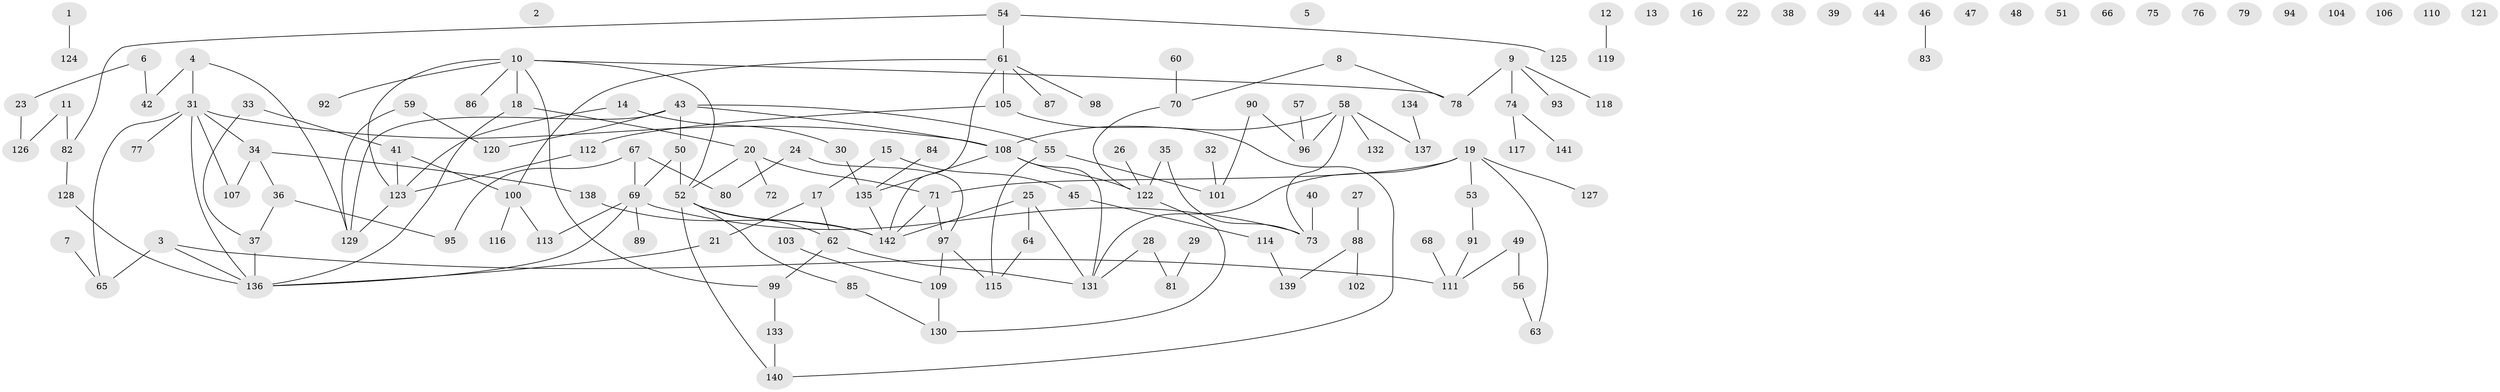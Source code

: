 // Generated by graph-tools (version 1.1) at 2025/39/03/09/25 04:39:30]
// undirected, 142 vertices, 156 edges
graph export_dot {
graph [start="1"]
  node [color=gray90,style=filled];
  1;
  2;
  3;
  4;
  5;
  6;
  7;
  8;
  9;
  10;
  11;
  12;
  13;
  14;
  15;
  16;
  17;
  18;
  19;
  20;
  21;
  22;
  23;
  24;
  25;
  26;
  27;
  28;
  29;
  30;
  31;
  32;
  33;
  34;
  35;
  36;
  37;
  38;
  39;
  40;
  41;
  42;
  43;
  44;
  45;
  46;
  47;
  48;
  49;
  50;
  51;
  52;
  53;
  54;
  55;
  56;
  57;
  58;
  59;
  60;
  61;
  62;
  63;
  64;
  65;
  66;
  67;
  68;
  69;
  70;
  71;
  72;
  73;
  74;
  75;
  76;
  77;
  78;
  79;
  80;
  81;
  82;
  83;
  84;
  85;
  86;
  87;
  88;
  89;
  90;
  91;
  92;
  93;
  94;
  95;
  96;
  97;
  98;
  99;
  100;
  101;
  102;
  103;
  104;
  105;
  106;
  107;
  108;
  109;
  110;
  111;
  112;
  113;
  114;
  115;
  116;
  117;
  118;
  119;
  120;
  121;
  122;
  123;
  124;
  125;
  126;
  127;
  128;
  129;
  130;
  131;
  132;
  133;
  134;
  135;
  136;
  137;
  138;
  139;
  140;
  141;
  142;
  1 -- 124;
  3 -- 65;
  3 -- 111;
  3 -- 136;
  4 -- 31;
  4 -- 42;
  4 -- 129;
  6 -- 23;
  6 -- 42;
  7 -- 65;
  8 -- 70;
  8 -- 78;
  9 -- 74;
  9 -- 78;
  9 -- 93;
  9 -- 118;
  10 -- 18;
  10 -- 52;
  10 -- 78;
  10 -- 86;
  10 -- 92;
  10 -- 99;
  10 -- 123;
  11 -- 82;
  11 -- 126;
  12 -- 119;
  14 -- 30;
  14 -- 123;
  15 -- 17;
  15 -- 45;
  17 -- 21;
  17 -- 62;
  18 -- 20;
  18 -- 136;
  19 -- 53;
  19 -- 63;
  19 -- 71;
  19 -- 127;
  19 -- 131;
  20 -- 52;
  20 -- 71;
  20 -- 72;
  21 -- 136;
  23 -- 126;
  24 -- 80;
  24 -- 97;
  25 -- 64;
  25 -- 131;
  25 -- 142;
  26 -- 122;
  27 -- 88;
  28 -- 81;
  28 -- 131;
  29 -- 81;
  30 -- 135;
  31 -- 34;
  31 -- 65;
  31 -- 77;
  31 -- 107;
  31 -- 108;
  31 -- 136;
  32 -- 101;
  33 -- 37;
  33 -- 41;
  34 -- 36;
  34 -- 107;
  34 -- 138;
  35 -- 73;
  35 -- 122;
  36 -- 37;
  36 -- 95;
  37 -- 136;
  40 -- 73;
  41 -- 100;
  41 -- 123;
  43 -- 50;
  43 -- 55;
  43 -- 108;
  43 -- 120;
  43 -- 129;
  45 -- 114;
  46 -- 83;
  49 -- 56;
  49 -- 111;
  50 -- 52;
  50 -- 69;
  52 -- 62;
  52 -- 85;
  52 -- 140;
  52 -- 142;
  53 -- 91;
  54 -- 61;
  54 -- 82;
  54 -- 125;
  55 -- 101;
  55 -- 115;
  56 -- 63;
  57 -- 96;
  58 -- 73;
  58 -- 96;
  58 -- 108;
  58 -- 132;
  58 -- 137;
  59 -- 120;
  59 -- 129;
  60 -- 70;
  61 -- 87;
  61 -- 98;
  61 -- 100;
  61 -- 105;
  61 -- 142;
  62 -- 99;
  62 -- 131;
  64 -- 115;
  67 -- 69;
  67 -- 80;
  67 -- 95;
  68 -- 111;
  69 -- 73;
  69 -- 89;
  69 -- 113;
  69 -- 136;
  70 -- 122;
  71 -- 97;
  71 -- 142;
  74 -- 117;
  74 -- 141;
  82 -- 128;
  84 -- 135;
  85 -- 130;
  88 -- 102;
  88 -- 139;
  90 -- 96;
  90 -- 101;
  91 -- 111;
  97 -- 109;
  97 -- 115;
  99 -- 133;
  100 -- 113;
  100 -- 116;
  103 -- 109;
  105 -- 112;
  105 -- 140;
  108 -- 122;
  108 -- 131;
  108 -- 135;
  109 -- 130;
  112 -- 123;
  114 -- 139;
  122 -- 130;
  123 -- 129;
  128 -- 136;
  133 -- 140;
  134 -- 137;
  135 -- 142;
  138 -- 142;
}
